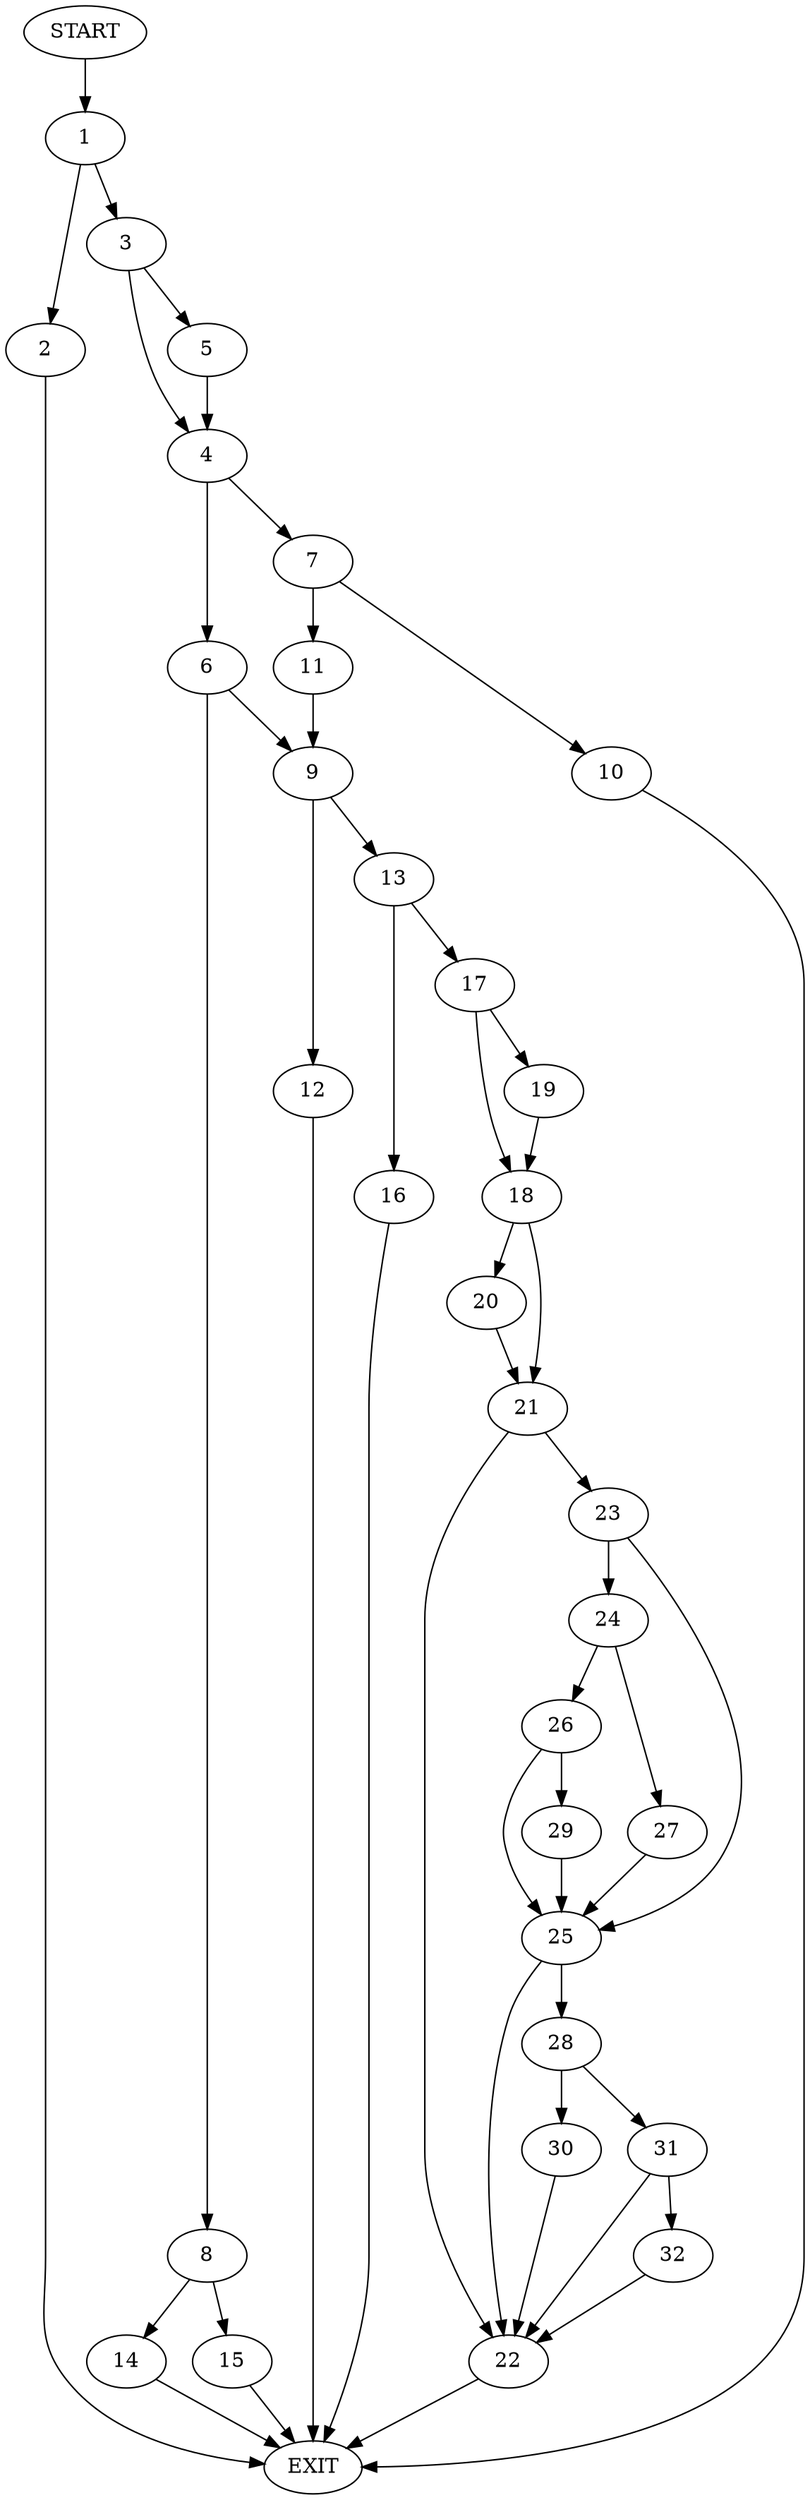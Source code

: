 digraph {
0 [label="START"]
33 [label="EXIT"]
0 -> 1
1 -> 2
1 -> 3
2 -> 33
3 -> 4
3 -> 5
4 -> 6
4 -> 7
5 -> 4
6 -> 8
6 -> 9
7 -> 10
7 -> 11
10 -> 33
11 -> 9
9 -> 12
9 -> 13
8 -> 14
8 -> 15
15 -> 33
14 -> 33
12 -> 33
13 -> 16
13 -> 17
16 -> 33
17 -> 18
17 -> 19
18 -> 20
18 -> 21
19 -> 18
20 -> 21
21 -> 22
21 -> 23
22 -> 33
23 -> 24
23 -> 25
24 -> 26
24 -> 27
25 -> 22
25 -> 28
27 -> 25
26 -> 25
26 -> 29
29 -> 25
28 -> 30
28 -> 31
31 -> 22
31 -> 32
30 -> 22
32 -> 22
}
